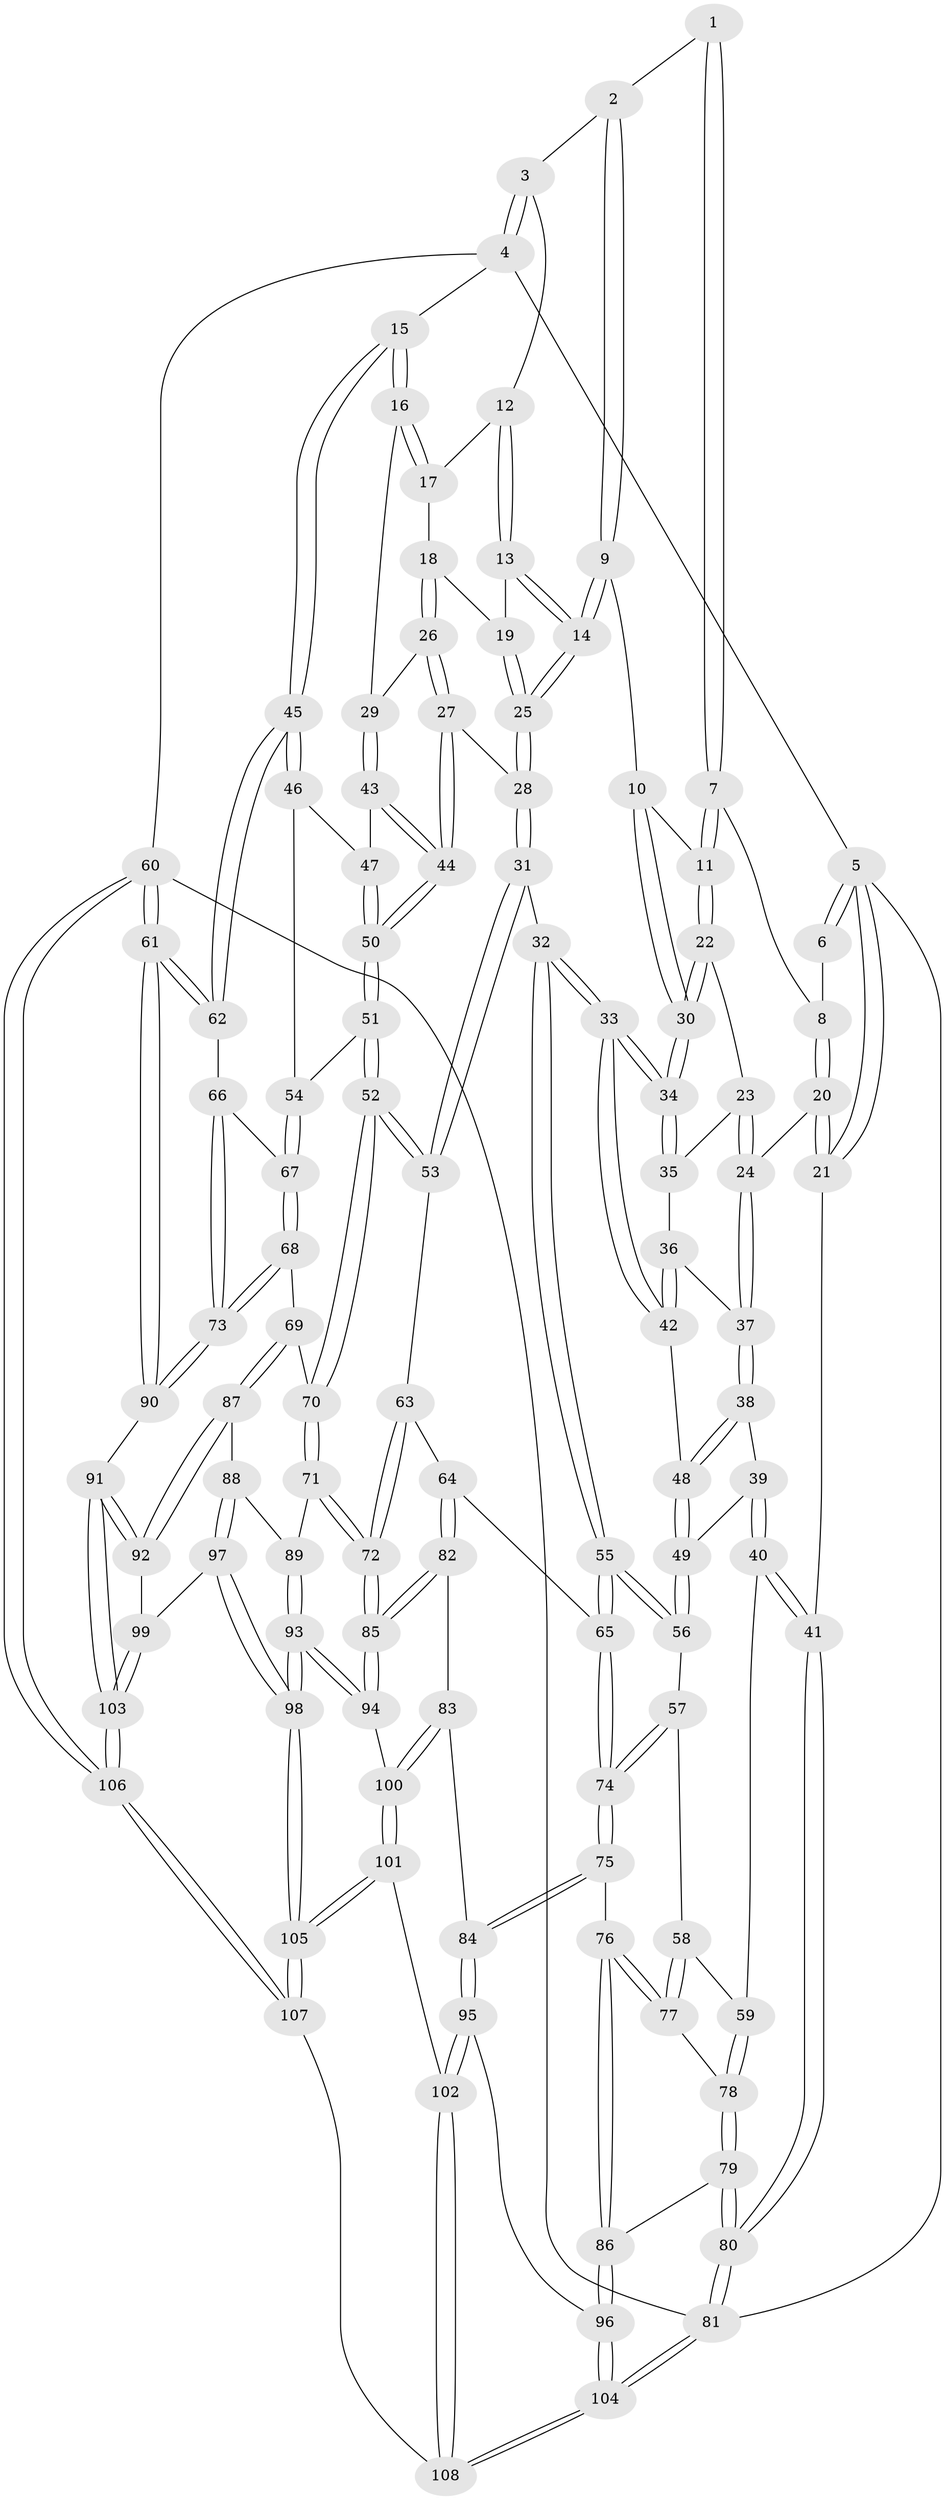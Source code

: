 // Generated by graph-tools (version 1.1) at 2025/59/03/09/25 04:59:51]
// undirected, 108 vertices, 267 edges
graph export_dot {
graph [start="1"]
  node [color=gray90,style=filled];
  1 [pos="+0.4280591590174309+0"];
  2 [pos="+0.5824708490163498+0"];
  3 [pos="+0.7248532545802028+0"];
  4 [pos="+1+0"];
  5 [pos="+0+0"];
  6 [pos="+0.07460951452694435+0"];
  7 [pos="+0.36322353737376806+0.09361243947204469"];
  8 [pos="+0.1973371707275024+0.05824958521499584"];
  9 [pos="+0.5161630838424645+0.1308447332577391"];
  10 [pos="+0.46368315176341124+0.14955930229557263"];
  11 [pos="+0.383190327790875+0.12279804248293164"];
  12 [pos="+0.7109093835744099+0.05095778312446714"];
  13 [pos="+0.7041733722224633+0.08270165254282427"];
  14 [pos="+0.5535890080666058+0.15853108326803023"];
  15 [pos="+1+0"];
  16 [pos="+0.9905704018835149+0.1109019729783842"];
  17 [pos="+0.7794081038439749+0.10554224799755531"];
  18 [pos="+0.7986474027988851+0.18521102138137555"];
  19 [pos="+0.7185576756815157+0.1557272722259608"];
  20 [pos="+0.1646994146973424+0.1953672574259639"];
  21 [pos="+0+0.3081208933786109"];
  22 [pos="+0.31069985849330495+0.20798299858680364"];
  23 [pos="+0.30799203353038096+0.2095783335851806"];
  24 [pos="+0.2060188111340325+0.22446895637967496"];
  25 [pos="+0.6247010564494268+0.256947966545689"];
  26 [pos="+0.8408538444281419+0.20704337416840152"];
  27 [pos="+0.6354231740568462+0.33399826842800684"];
  28 [pos="+0.6344346609610405+0.3336463378510708"];
  29 [pos="+0.8981636366313799+0.2094477466856953"];
  30 [pos="+0.4336787304002362+0.26648920514756247"];
  31 [pos="+0.49160801158054335+0.4142610689980496"];
  32 [pos="+0.48962718316679477+0.4141020971116517"];
  33 [pos="+0.4705006730451488+0.40178253893800275"];
  34 [pos="+0.43409627897858644+0.27535047527809264"];
  35 [pos="+0.3386357740058058+0.2729759175068611"];
  36 [pos="+0.3277636396194288+0.31038673249569004"];
  37 [pos="+0.2167075209431187+0.2542262668941962"];
  38 [pos="+0.22503079559904132+0.32244569183961447"];
  39 [pos="+0.1518972645152245+0.3841085214697618"];
  40 [pos="+0+0.4280650939185779"];
  41 [pos="+0+0.4273899517308112"];
  42 [pos="+0.36105322702545267+0.3954138310749641"];
  43 [pos="+0.8930376136245287+0.2794647631842488"];
  44 [pos="+0.6979728371707907+0.38018050212857646"];
  45 [pos="+1+0.48608890958049633"];
  46 [pos="+0.9342539078593619+0.39032362078618477"];
  47 [pos="+0.9147302357829334+0.35933814693535276"];
  48 [pos="+0.2962707894552511+0.4145229056516178"];
  49 [pos="+0.26248167790447363+0.4577795238790744"];
  50 [pos="+0.7259202720979911+0.41894480040714677"];
  51 [pos="+0.7546167239558988+0.4958285577225207"];
  52 [pos="+0.688913902959737+0.6197332841041063"];
  53 [pos="+0.5545851915223867+0.5226654169832611"];
  54 [pos="+0.8467639361147291+0.500454754560067"];
  55 [pos="+0.38896246544669455+0.579088166828159"];
  56 [pos="+0.23992981298215427+0.5148106296333396"];
  57 [pos="+0.19689850401306258+0.5464073419260936"];
  58 [pos="+0.19477652277917876+0.5466290565718295"];
  59 [pos="+0+0.4644924160820023"];
  60 [pos="+1+1"];
  61 [pos="+1+0.7663240171483467"];
  62 [pos="+1+0.5273842209607976"];
  63 [pos="+0.5101750595053404+0.605566023062431"];
  64 [pos="+0.43808012594755114+0.6525360442547319"];
  65 [pos="+0.39409165840168925+0.6191333296235945"];
  66 [pos="+0.9505728978621162+0.5733399498677756"];
  67 [pos="+0.911246451582607+0.5764896593007438"];
  68 [pos="+0.8524414045685486+0.6766338445246207"];
  69 [pos="+0.7933890773059855+0.681739929373609"];
  70 [pos="+0.6894041146442182+0.623996182225424"];
  71 [pos="+0.6337516411353471+0.6935185753640188"];
  72 [pos="+0.61025440697442+0.7050015765943451"];
  73 [pos="+0.9604721721906483+0.7728121719224296"];
  74 [pos="+0.28701474040850955+0.6965101940557193"];
  75 [pos="+0.2817784023153003+0.7164091626026505"];
  76 [pos="+0.24428274178740758+0.7349944564461127"];
  77 [pos="+0.14119190071316487+0.6716181995172806"];
  78 [pos="+0.11835388488104312+0.6840040241962171"];
  79 [pos="+0.034119872979371586+0.7992325574581927"];
  80 [pos="+0+0.883194199778008"];
  81 [pos="+0+1"];
  82 [pos="+0.4694989877365142+0.7163498006711663"];
  83 [pos="+0.38904915265598544+0.7825251161725572"];
  84 [pos="+0.3548700018475583+0.7939786100812066"];
  85 [pos="+0.549960046021804+0.7488431021873192"];
  86 [pos="+0.17772913230715268+0.8186698012112987"];
  87 [pos="+0.7825998930217848+0.788752411133446"];
  88 [pos="+0.7059534031894092+0.7961176560120404"];
  89 [pos="+0.6518648103534307+0.7258660670926164"];
  90 [pos="+0.9854327639058124+0.7985156551305601"];
  91 [pos="+0.9150517414932363+0.8619439236306085"];
  92 [pos="+0.798583202787065+0.8201687886049835"];
  93 [pos="+0.6562046190052876+0.9046913680804011"];
  94 [pos="+0.5483188198494632+0.830122162153101"];
  95 [pos="+0.3437132168589098+0.8508501036669812"];
  96 [pos="+0.22840651264777137+0.8950398783039758"];
  97 [pos="+0.6804217878097444+0.8894886099320897"];
  98 [pos="+0.6604789864286562+0.908517530261761"];
  99 [pos="+0.762091660602805+0.8624816319979263"];
  100 [pos="+0.4991253922879494+0.8733763082802765"];
  101 [pos="+0.4939319934349186+0.8821706527513314"];
  102 [pos="+0.40982552795155525+0.9383276977372479"];
  103 [pos="+0.8615764197430992+1"];
  104 [pos="+0.17989152805258818+1"];
  105 [pos="+0.6849312414103913+1"];
  106 [pos="+0.8273811283933764+1"];
  107 [pos="+0.6872271884141996+1"];
  108 [pos="+0.3567847323021331+1"];
  1 -- 2;
  1 -- 7;
  1 -- 7;
  2 -- 3;
  2 -- 9;
  2 -- 9;
  3 -- 4;
  3 -- 4;
  3 -- 12;
  4 -- 5;
  4 -- 15;
  4 -- 60;
  5 -- 6;
  5 -- 6;
  5 -- 21;
  5 -- 21;
  5 -- 81;
  6 -- 8;
  7 -- 8;
  7 -- 11;
  7 -- 11;
  8 -- 20;
  8 -- 20;
  9 -- 10;
  9 -- 14;
  9 -- 14;
  10 -- 11;
  10 -- 30;
  10 -- 30;
  11 -- 22;
  11 -- 22;
  12 -- 13;
  12 -- 13;
  12 -- 17;
  13 -- 14;
  13 -- 14;
  13 -- 19;
  14 -- 25;
  14 -- 25;
  15 -- 16;
  15 -- 16;
  15 -- 45;
  15 -- 45;
  16 -- 17;
  16 -- 17;
  16 -- 29;
  17 -- 18;
  18 -- 19;
  18 -- 26;
  18 -- 26;
  19 -- 25;
  19 -- 25;
  20 -- 21;
  20 -- 21;
  20 -- 24;
  21 -- 41;
  22 -- 23;
  22 -- 30;
  22 -- 30;
  23 -- 24;
  23 -- 24;
  23 -- 35;
  24 -- 37;
  24 -- 37;
  25 -- 28;
  25 -- 28;
  26 -- 27;
  26 -- 27;
  26 -- 29;
  27 -- 28;
  27 -- 44;
  27 -- 44;
  28 -- 31;
  28 -- 31;
  29 -- 43;
  29 -- 43;
  30 -- 34;
  30 -- 34;
  31 -- 32;
  31 -- 53;
  31 -- 53;
  32 -- 33;
  32 -- 33;
  32 -- 55;
  32 -- 55;
  33 -- 34;
  33 -- 34;
  33 -- 42;
  33 -- 42;
  34 -- 35;
  34 -- 35;
  35 -- 36;
  36 -- 37;
  36 -- 42;
  36 -- 42;
  37 -- 38;
  37 -- 38;
  38 -- 39;
  38 -- 48;
  38 -- 48;
  39 -- 40;
  39 -- 40;
  39 -- 49;
  40 -- 41;
  40 -- 41;
  40 -- 59;
  41 -- 80;
  41 -- 80;
  42 -- 48;
  43 -- 44;
  43 -- 44;
  43 -- 47;
  44 -- 50;
  44 -- 50;
  45 -- 46;
  45 -- 46;
  45 -- 62;
  45 -- 62;
  46 -- 47;
  46 -- 54;
  47 -- 50;
  47 -- 50;
  48 -- 49;
  48 -- 49;
  49 -- 56;
  49 -- 56;
  50 -- 51;
  50 -- 51;
  51 -- 52;
  51 -- 52;
  51 -- 54;
  52 -- 53;
  52 -- 53;
  52 -- 70;
  52 -- 70;
  53 -- 63;
  54 -- 67;
  54 -- 67;
  55 -- 56;
  55 -- 56;
  55 -- 65;
  55 -- 65;
  56 -- 57;
  57 -- 58;
  57 -- 74;
  57 -- 74;
  58 -- 59;
  58 -- 77;
  58 -- 77;
  59 -- 78;
  59 -- 78;
  60 -- 61;
  60 -- 61;
  60 -- 106;
  60 -- 106;
  60 -- 81;
  61 -- 62;
  61 -- 62;
  61 -- 90;
  61 -- 90;
  62 -- 66;
  63 -- 64;
  63 -- 72;
  63 -- 72;
  64 -- 65;
  64 -- 82;
  64 -- 82;
  65 -- 74;
  65 -- 74;
  66 -- 67;
  66 -- 73;
  66 -- 73;
  67 -- 68;
  67 -- 68;
  68 -- 69;
  68 -- 73;
  68 -- 73;
  69 -- 70;
  69 -- 87;
  69 -- 87;
  70 -- 71;
  70 -- 71;
  71 -- 72;
  71 -- 72;
  71 -- 89;
  72 -- 85;
  72 -- 85;
  73 -- 90;
  73 -- 90;
  74 -- 75;
  74 -- 75;
  75 -- 76;
  75 -- 84;
  75 -- 84;
  76 -- 77;
  76 -- 77;
  76 -- 86;
  76 -- 86;
  77 -- 78;
  78 -- 79;
  78 -- 79;
  79 -- 80;
  79 -- 80;
  79 -- 86;
  80 -- 81;
  80 -- 81;
  81 -- 104;
  81 -- 104;
  82 -- 83;
  82 -- 85;
  82 -- 85;
  83 -- 84;
  83 -- 100;
  83 -- 100;
  84 -- 95;
  84 -- 95;
  85 -- 94;
  85 -- 94;
  86 -- 96;
  86 -- 96;
  87 -- 88;
  87 -- 92;
  87 -- 92;
  88 -- 89;
  88 -- 97;
  88 -- 97;
  89 -- 93;
  89 -- 93;
  90 -- 91;
  91 -- 92;
  91 -- 92;
  91 -- 103;
  91 -- 103;
  92 -- 99;
  93 -- 94;
  93 -- 94;
  93 -- 98;
  93 -- 98;
  94 -- 100;
  95 -- 96;
  95 -- 102;
  95 -- 102;
  96 -- 104;
  96 -- 104;
  97 -- 98;
  97 -- 98;
  97 -- 99;
  98 -- 105;
  98 -- 105;
  99 -- 103;
  99 -- 103;
  100 -- 101;
  100 -- 101;
  101 -- 102;
  101 -- 105;
  101 -- 105;
  102 -- 108;
  102 -- 108;
  103 -- 106;
  103 -- 106;
  104 -- 108;
  104 -- 108;
  105 -- 107;
  105 -- 107;
  106 -- 107;
  106 -- 107;
  107 -- 108;
}

